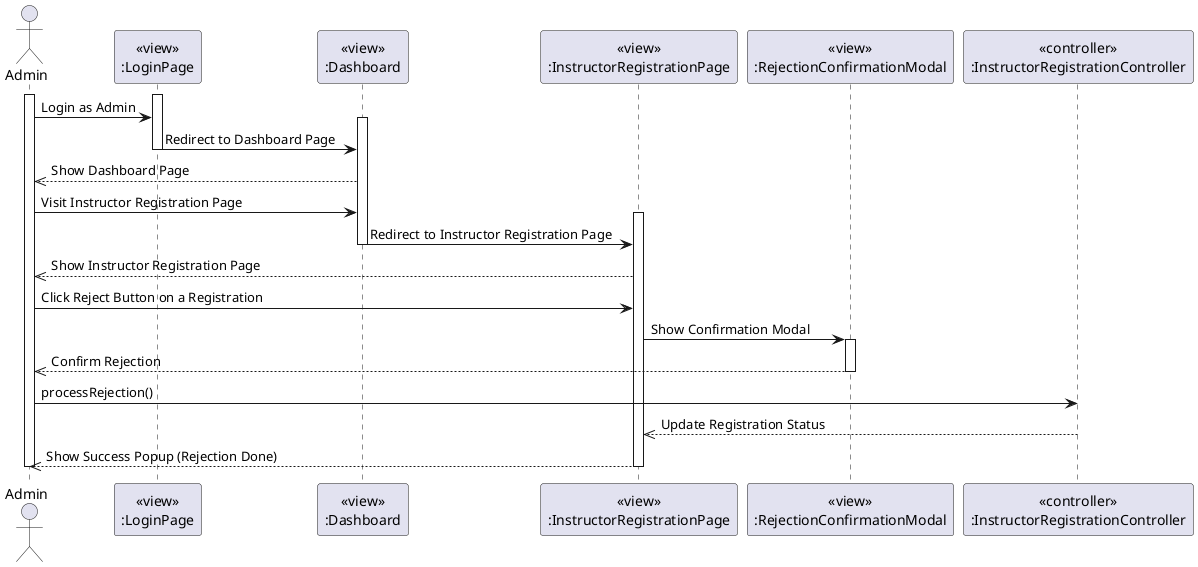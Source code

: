 @startuml RejectInstructorRegistration
actor Admin
participant LoginPageView [
  <<view>>
  :LoginPage
]

participant DashboardView [
  <<view>>
  :Dashboard
]

participant InstructorRegistrationView [
  <<view>>
  :InstructorRegistrationPage
]

participant RejectionConfirmationModalView [
  <<view>>
  :RejectionConfirmationModal
]

participant InstructorRegistrationController [
  <<controller>>
  :InstructorRegistrationController
]

activate Admin
activate LoginPageView
Admin -> LoginPageView: Login as Admin
activate DashboardView
LoginPageView -> DashboardView: Redirect to Dashboard Page
deactivate LoginPageView

DashboardView -->> Admin: Show Dashboard Page

Admin -> DashboardView: Visit Instructor Registration Page
activate InstructorRegistrationView
DashboardView -> InstructorRegistrationView: Redirect to Instructor Registration Page
deactivate DashboardView

InstructorRegistrationView -->> Admin: Show Instructor Registration Page

Admin -> InstructorRegistrationView: Click Reject Button on a Registration
InstructorRegistrationView -> RejectionConfirmationModalView: Show Confirmation Modal
activate RejectionConfirmationModalView
RejectionConfirmationModalView -->> Admin: Confirm Rejection
deactivate RejectionConfirmationModalView

Admin -> InstructorRegistrationController: processRejection()
InstructorRegistrationController -->> InstructorRegistrationView: Update Registration Status
InstructorRegistrationView -->> Admin: Show Success Popup (Rejection Done)

deactivate Admin
deactivate InstructorRegistrationView
deactivate InstructorRegistrationController
@enduml
